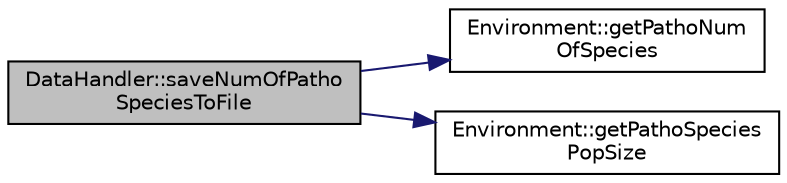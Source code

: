 digraph "DataHandler::saveNumOfPathoSpeciesToFile"
{
  edge [fontname="Helvetica",fontsize="10",labelfontname="Helvetica",labelfontsize="10"];
  node [fontname="Helvetica",fontsize="10",shape=record];
  rankdir="LR";
  Node1 [label="DataHandler::saveNumOfPatho\lSpeciesToFile",height=0.2,width=0.4,color="black", fillcolor="grey75", style="filled", fontcolor="black"];
  Node1 -> Node2 [color="midnightblue",fontsize="10",style="solid",fontname="Helvetica"];
  Node2 [label="Environment::getPathoNum\lOfSpecies",height=0.2,width=0.4,color="black", fillcolor="white", style="filled",URL="$class_environment.html#ae2adc5e02f72005d7854a4d597c4c294",tooltip="Core method. Gets the number of species of pathogens. "];
  Node1 -> Node3 [color="midnightblue",fontsize="10",style="solid",fontname="Helvetica"];
  Node3 [label="Environment::getPathoSpecies\lPopSize",height=0.2,width=0.4,color="black", fillcolor="white", style="filled",URL="$class_environment.html#aefe3e9cb58d92c0247cb56dda5eb57ac",tooltip="Core method. Gets a number of individuals in a selected species of pathogen. "];
}
